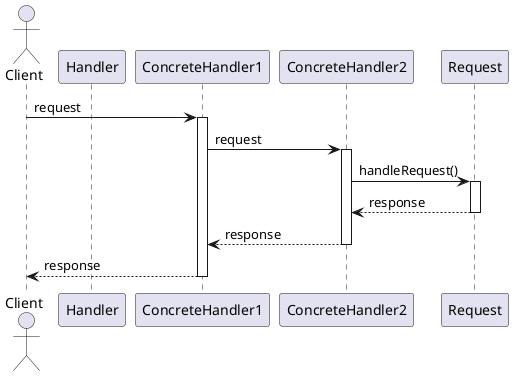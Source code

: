 @startuml ChainOfResponsibilityPatternSequenceDiagram

actor Client
participant Handler
participant ConcreteHandler1
participant ConcreteHandler2
participant Request

Client -> ConcreteHandler1: request
activate ConcreteHandler1

ConcreteHandler1 -> ConcreteHandler2: request
activate ConcreteHandler2
ConcreteHandler2 -> Request: handleRequest()
activate Request
Request --> ConcreteHandler2: response
deactivate Request
ConcreteHandler2 --> ConcreteHandler1: response
deactivate ConcreteHandler2
ConcreteHandler1 --> Client: response
deactivate ConcreteHandler1

@enduml
